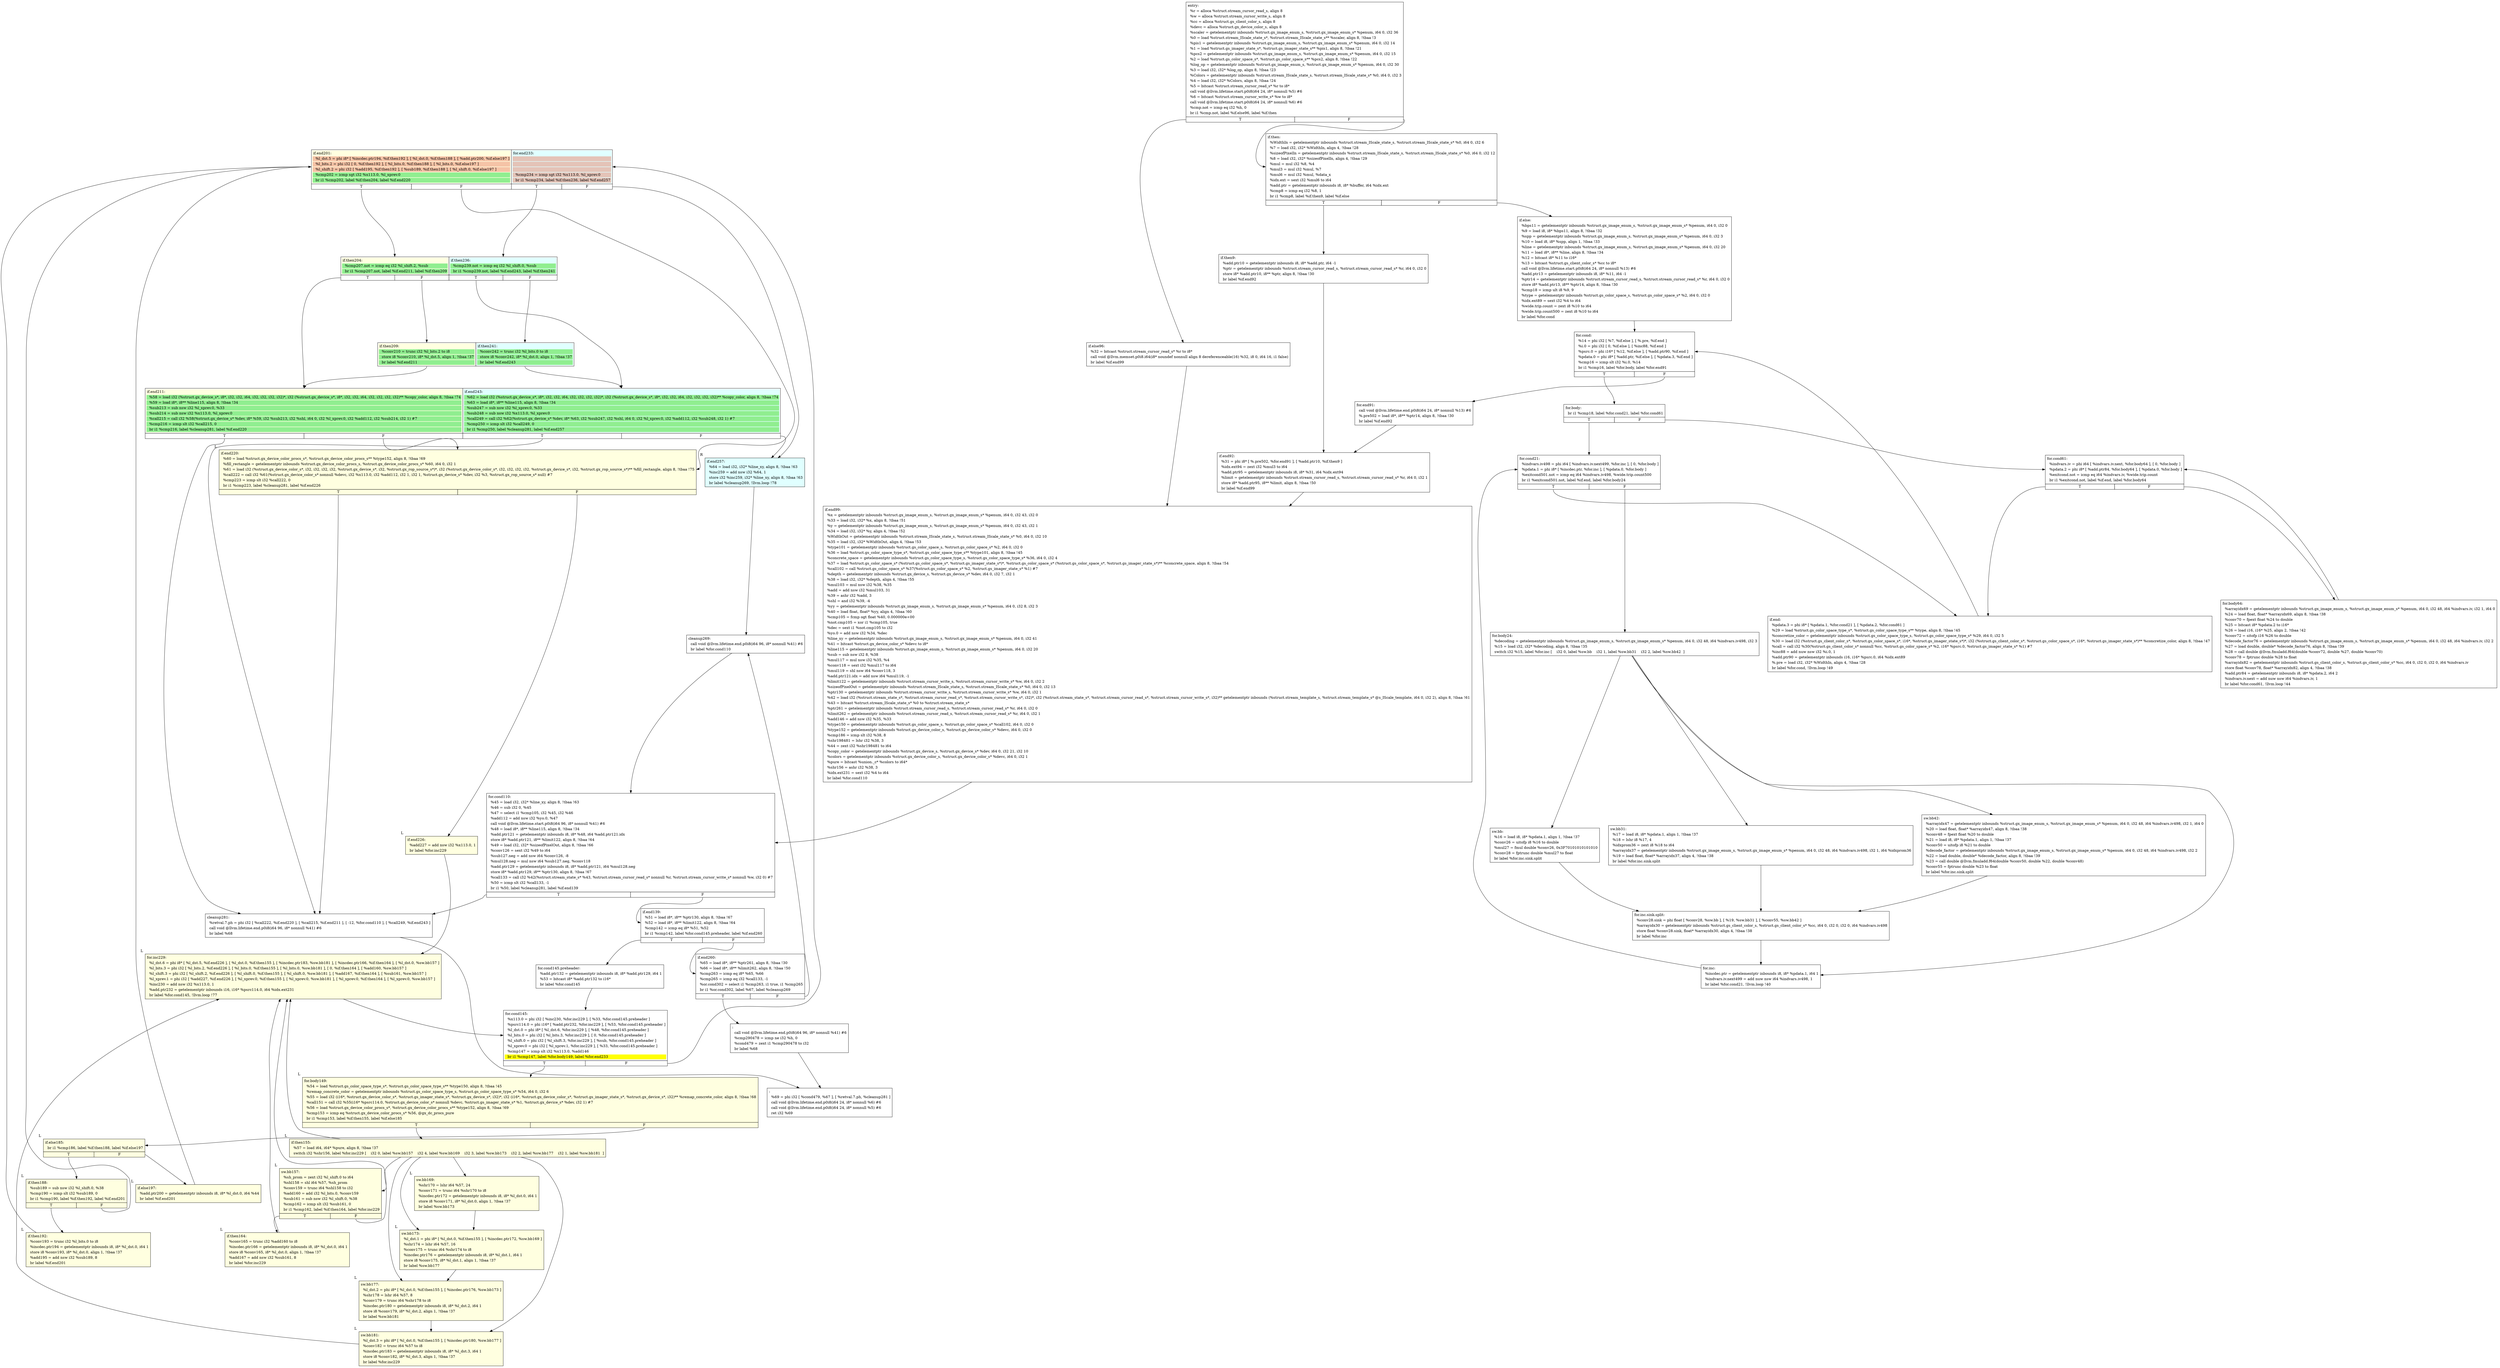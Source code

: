 digraph {
m_bb0 [shape = none, label  = <<table border="0" cellspacing="0">
<tr><td port="f1" border="1" colspan="2"><table bgcolor="LightYellow" border="0">
<tr><td align="left">if.end201:</td></tr>
<tr><td bgcolor="#e8765c70" align="left">  %l_dst.5 = phi i8* [ %incdec.ptr194, %if.then192 ], [ %l_dst.0, %if.then188 ], [ %add.ptr200, %if.else197 ]</td></tr>
<tr><td bgcolor="#e8765c70" align="left">  %l_bits.2 = phi i32 [ 0, %if.then192 ], [ %l_bits.0, %if.then188 ], [ %l_bits.0, %if.else197 ]</td></tr>
<tr><td bgcolor="#e8765c70" align="left">  %l_shift.2 = phi i32 [ %add195, %if.then192 ], [ %sub189, %if.then188 ], [ %l_shift.0, %if.else197 ]</td></tr>
<tr><td bgcolor="lightgreen" align="left">  %cmp202 = icmp sgt i32 %x113.0, %l_xprev.0</td></tr>
<tr><td bgcolor="lightgreen" align="left">  br i1 %cmp202, label %if.then204, label %if.end220</td></tr>
</table>
</td>
<td port="f2" border="1" colspan="2"><table bgcolor="LightCyan" border="0">
<tr><td align="left">for.end233:</td></tr>
<tr><td bgcolor="#e8765c70" align="left"> </td></tr>
<tr><td bgcolor="#e8765c70" align="left"> </td></tr>
<tr><td bgcolor="#e8765c70" align="left"> </td></tr>
<tr><td bgcolor="#e8765c70" align="left">  %cmp234 = icmp sgt i32 %x113.0, %l_xprev.0</td></tr>
<tr><td bgcolor="#e8765c70" align="left">  br i1 %cmp234, label %if.then236, label %if.end257</td></tr>
</table>
</td></tr>
<tr><td border="1" port="f1T">T</td><td border="1" port="f1F">F</td>
<td border="1" port="f2T">T</td><td border="1" port="f2F">F</td>
</tr>
</table>> ]
m_bb1 [shape = none, label  = <<table border="0" cellspacing="0">
<tr><td port="f1" border="1" colspan="2"><table bgcolor="LightYellow" border="0">
<tr><td align="left">if.then204:</td></tr>
<tr><td bgcolor="lightgreen" align="left">  %cmp207.not = icmp eq i32 %l_shift.2, %sub</td></tr>
<tr><td bgcolor="lightgreen" align="left">  br i1 %cmp207.not, label %if.end211, label %if.then209</td></tr>
</table>
</td>
<td port="f2" border="1" colspan="2"><table bgcolor="LightCyan" border="0">
<tr><td align="left">if.then236:</td></tr>
<tr><td bgcolor="lightgreen" align="left">  %cmp239.not = icmp eq i32 %l_shift.0, %sub</td></tr>
<tr><td bgcolor="lightgreen" align="left">  br i1 %cmp239.not, label %if.end243, label %if.then241</td></tr>
</table>
</td></tr>
<tr><td border="1" port="f1T">T</td><td border="1" port="f1F">F</td>
<td border="1" port="f2T">T</td><td border="1" port="f2F">F</td>
</tr>
</table>> ]
m_bb2 [shape = none, label  = <<table border="0" cellspacing="0">
<tr><td port="f1" border="1" colspan="2"><table bgcolor="LightYellow" border="0">
<tr><td align="left">if.end211:</td></tr>
<tr><td bgcolor="lightgreen" align="left">  %58 = load i32 (%struct.gx_device_s*, i8*, i32, i32, i64, i32, i32, i32, i32)*, i32 (%struct.gx_device_s*, i8*, i32, i32, i64, i32, i32, i32, i32)** %copy_color, align 8, !tbaa !74</td></tr>
<tr><td bgcolor="lightgreen" align="left">  %59 = load i8*, i8** %line115, align 8, !tbaa !34</td></tr>
<tr><td bgcolor="lightgreen" align="left">  %sub213 = sub nsw i32 %l_xprev.0, %33</td></tr>
<tr><td bgcolor="lightgreen" align="left">  %sub214 = sub nsw i32 %x113.0, %l_xprev.0</td></tr>
<tr><td bgcolor="lightgreen" align="left">  %call215 = call i32 %58(%struct.gx_device_s* %dev, i8* %59, i32 %sub213, i32 %shl, i64 0, i32 %l_xprev.0, i32 %add112, i32 %sub214, i32 1) #7</td></tr>
<tr><td bgcolor="lightgreen" align="left">  %cmp216 = icmp slt i32 %call215, 0</td></tr>
<tr><td bgcolor="lightgreen" align="left">  br i1 %cmp216, label %cleanup281, label %if.end220</td></tr>
</table>
</td>
<td port="f2" border="1" colspan="2"><table bgcolor="LightCyan" border="0">
<tr><td align="left">if.end243:</td></tr>
<tr><td bgcolor="lightgreen" align="left">  %62 = load i32 (%struct.gx_device_s*, i8*, i32, i32, i64, i32, i32, i32, i32)*, i32 (%struct.gx_device_s*, i8*, i32, i32, i64, i32, i32, i32, i32)** %copy_color, align 8, !tbaa !74</td></tr>
<tr><td bgcolor="lightgreen" align="left">  %63 = load i8*, i8** %line115, align 8, !tbaa !34</td></tr>
<tr><td bgcolor="lightgreen" align="left">  %sub247 = sub nsw i32 %l_xprev.0, %33</td></tr>
<tr><td bgcolor="lightgreen" align="left">  %sub248 = sub nsw i32 %x113.0, %l_xprev.0</td></tr>
<tr><td bgcolor="lightgreen" align="left">  %call249 = call i32 %62(%struct.gx_device_s* %dev, i8* %63, i32 %sub247, i32 %shl, i64 0, i32 %l_xprev.0, i32 %add112, i32 %sub248, i32 1) #7</td></tr>
<tr><td bgcolor="lightgreen" align="left">  %cmp250 = icmp slt i32 %call249, 0</td></tr>
<tr><td bgcolor="lightgreen" align="left">  br i1 %cmp250, label %cleanup281, label %if.end257</td></tr>
</table>
</td></tr>
<tr><td border="1" port="f1T">T</td><td border="1" port="f1F">F</td>
<td border="1" port="f2T">T</td><td border="1" port="f2F">F</td>
</tr>
</table>> ]
m_bb3 [shape = none, label  = <<table border="0" cellspacing="0">
<tr><td port="f1" border="1" colspan="2"><table bgcolor="LightYellow" border="0">
<tr><td align="left">if.then209:</td></tr>
<tr><td bgcolor="lightgreen" align="left">  %conv210 = trunc i32 %l_bits.2 to i8</td></tr>
<tr><td bgcolor="lightgreen" align="left">  store i8 %conv210, i8* %l_dst.5, align 1, !tbaa !37</td></tr>
<tr><td bgcolor="lightgreen" align="left">  br label %if.end211</td></tr>
</table>
</td>
<td port="f2" border="1" colspan="2"><table bgcolor="LightCyan" border="0">
<tr><td align="left">if.then241:</td></tr>
<tr><td bgcolor="lightgreen" align="left">  %conv242 = trunc i32 %l_bits.0 to i8</td></tr>
<tr><td bgcolor="lightgreen" align="left">  store i8 %conv242, i8* %l_dst.0, align 1, !tbaa !37</td></tr>
<tr><td bgcolor="lightgreen" align="left">  br label %if.end243</td></tr>
</table>
</td></tr>
</table>> ]
f_bb0 [shape = none, label  = <<table  border="0" cellspacing="0">
<tr><td port="f" border="1" colspan="2"><table border="0">
<tr><td align="left">entry:</td></tr>
<tr><td align="left">  %r = alloca %struct.stream_cursor_read_s, align 8</td></tr>
<tr><td align="left">  %w = alloca %struct.stream_cursor_write_s, align 8</td></tr>
<tr><td align="left">  %cc = alloca %struct.gs_client_color_s, align 8</td></tr>
<tr><td align="left">  %devc = alloca %struct.gx_device_color_s, align 8</td></tr>
<tr><td align="left">  %scaler = getelementptr inbounds %struct.gx_image_enum_s, %struct.gx_image_enum_s* %penum, i64 0, i32 36</td></tr>
<tr><td align="left">  %0 = load %struct.stream_IScale_state_s*, %struct.stream_IScale_state_s** %scaler, align 8, !tbaa !3</td></tr>
<tr><td align="left">  %pis1 = getelementptr inbounds %struct.gx_image_enum_s, %struct.gx_image_enum_s* %penum, i64 0, i32 14</td></tr>
<tr><td align="left">  %1 = load %struct.gs_imager_state_s*, %struct.gs_imager_state_s** %pis1, align 8, !tbaa !21</td></tr>
<tr><td align="left">  %pcs2 = getelementptr inbounds %struct.gx_image_enum_s, %struct.gx_image_enum_s* %penum, i64 0, i32 15</td></tr>
<tr><td align="left">  %2 = load %struct.gs_color_space_s*, %struct.gs_color_space_s** %pcs2, align 8, !tbaa !22</td></tr>
<tr><td align="left">  %log_op = getelementptr inbounds %struct.gx_image_enum_s, %struct.gx_image_enum_s* %penum, i64 0, i32 30</td></tr>
<tr><td align="left">  %3 = load i32, i32* %log_op, align 8, !tbaa !23</td></tr>
<tr><td align="left">  %Colors = getelementptr inbounds %struct.stream_IScale_state_s, %struct.stream_IScale_state_s* %0, i64 0, i32 3</td></tr>
<tr><td align="left">  %4 = load i32, i32* %Colors, align 8, !tbaa !24</td></tr>
<tr><td align="left">  %5 = bitcast %struct.stream_cursor_read_s* %r to i8*</td></tr>
<tr><td align="left">  call void @llvm.lifetime.start.p0i8(i64 24, i8* nonnull %5) #6</td></tr>
<tr><td align="left">  %6 = bitcast %struct.stream_cursor_write_s* %w to i8*</td></tr>
<tr><td align="left">  call void @llvm.lifetime.start.p0i8(i64 24, i8* nonnull %6) #6</td></tr>
<tr><td align="left">  %cmp.not = icmp eq i32 %h, 0</td></tr>
<tr><td align="left">  br i1 %cmp.not, label %if.else96, label %if.then</td></tr>
</table>
</td></tr>
<tr><td border="1" port="fT">T</td><td border="1" port="fF">F</td></tr>
</table>> ]
f_bb1 [shape = none, label  = <<table  border="0" cellspacing="0">
<tr><td port="f" border="1" colspan="2"><table border="0">
<tr><td align="left">if.then:</td></tr>
<tr><td align="left">  %WidthIn = getelementptr inbounds %struct.stream_IScale_state_s, %struct.stream_IScale_state_s* %0, i64 0, i32 6</td></tr>
<tr><td align="left">  %7 = load i32, i32* %WidthIn, align 4, !tbaa !28</td></tr>
<tr><td align="left">  %sizeofPixelIn = getelementptr inbounds %struct.stream_IScale_state_s, %struct.stream_IScale_state_s* %0, i64 0, i32 12</td></tr>
<tr><td align="left">  %8 = load i32, i32* %sizeofPixelIn, align 4, !tbaa !29</td></tr>
<tr><td align="left">  %mul = mul i32 %8, %4</td></tr>
<tr><td align="left">  %mul3 = mul i32 %mul, %7</td></tr>
<tr><td align="left">  %mul6 = mul i32 %mul, %data_x</td></tr>
<tr><td align="left">  %idx.ext = sext i32 %mul6 to i64</td></tr>
<tr><td align="left">  %add.ptr = getelementptr inbounds i8, i8* %buffer, i64 %idx.ext</td></tr>
<tr><td align="left">  %cmp8 = icmp eq i32 %8, 1</td></tr>
<tr><td align="left">  br i1 %cmp8, label %if.then9, label %if.else</td></tr>
</table>
</td></tr>
<tr><td border="1" port="fT">T</td><td border="1" port="fF">F</td></tr>
</table>> ]
f_bb2 [shape = none, label  = <<table  border="0" cellspacing="0">
<tr><td port="f" border="1"><table border="0">
<tr><td align="left">if.then9:</td></tr>
<tr><td align="left">  %add.ptr10 = getelementptr inbounds i8, i8* %add.ptr, i64 -1</td></tr>
<tr><td align="left">  %ptr = getelementptr inbounds %struct.stream_cursor_read_s, %struct.stream_cursor_read_s* %r, i64 0, i32 0</td></tr>
<tr><td align="left">  store i8* %add.ptr10, i8** %ptr, align 8, !tbaa !30</td></tr>
<tr><td align="left">  br label %if.end92</td></tr>
</table>
</td></tr>
</table>> ]
f_bb3 [shape = none, label  = <<table  border="0" cellspacing="0">
<tr><td port="f" border="1"><table border="0">
<tr><td align="left">if.else:</td></tr>
<tr><td align="left">  %bps11 = getelementptr inbounds %struct.gx_image_enum_s, %struct.gx_image_enum_s* %penum, i64 0, i32 0</td></tr>
<tr><td align="left">  %9 = load i8, i8* %bps11, align 8, !tbaa !32</td></tr>
<tr><td align="left">  %spp = getelementptr inbounds %struct.gx_image_enum_s, %struct.gx_image_enum_s* %penum, i64 0, i32 3</td></tr>
<tr><td align="left">  %10 = load i8, i8* %spp, align 1, !tbaa !33</td></tr>
<tr><td align="left">  %line = getelementptr inbounds %struct.gx_image_enum_s, %struct.gx_image_enum_s* %penum, i64 0, i32 20</td></tr>
<tr><td align="left">  %11 = load i8*, i8** %line, align 8, !tbaa !34</td></tr>
<tr><td align="left">  %12 = bitcast i8* %11 to i16*</td></tr>
<tr><td align="left">  %13 = bitcast %struct.gs_client_color_s* %cc to i8*</td></tr>
<tr><td align="left">  call void @llvm.lifetime.start.p0i8(i64 24, i8* nonnull %13) #6</td></tr>
<tr><td align="left">  %add.ptr13 = getelementptr inbounds i8, i8* %11, i64 -1</td></tr>
<tr><td align="left">  %ptr14 = getelementptr inbounds %struct.stream_cursor_read_s, %struct.stream_cursor_read_s* %r, i64 0, i32 0</td></tr>
<tr><td align="left">  store i8* %add.ptr13, i8** %ptr14, align 8, !tbaa !30</td></tr>
<tr><td align="left">  %cmp18 = icmp ult i8 %9, 9</td></tr>
<tr><td align="left">  %type = getelementptr inbounds %struct.gs_color_space_s, %struct.gs_color_space_s* %2, i64 0, i32 0</td></tr>
<tr><td align="left">  %idx.ext89 = sext i32 %4 to i64</td></tr>
<tr><td align="left">  %wide.trip.count = zext i8 %10 to i64</td></tr>
<tr><td align="left">  %wide.trip.count500 = zext i8 %10 to i64</td></tr>
<tr><td align="left">  br label %for.cond</td></tr>
</table>
</td></tr>
</table>> ]
f_bb4 [shape = none, label  = <<table  border="0" cellspacing="0">
<tr><td port="f" border="1" colspan="2"><table border="0">
<tr><td align="left">for.cond:</td></tr>
<tr><td align="left">  %14 = phi i32 [ %7, %if.else ], [ %.pre, %if.end ]</td></tr>
<tr><td align="left">  %i.0 = phi i32 [ 0, %if.else ], [ %inc88, %if.end ]</td></tr>
<tr><td align="left">  %psrc.0 = phi i16* [ %12, %if.else ], [ %add.ptr90, %if.end ]</td></tr>
<tr><td align="left">  %pdata.0 = phi i8* [ %add.ptr, %if.else ], [ %pdata.3, %if.end ]</td></tr>
<tr><td align="left">  %cmp16 = icmp slt i32 %i.0, %14</td></tr>
<tr><td align="left">  br i1 %cmp16, label %for.body, label %for.end91</td></tr>
</table>
</td></tr>
<tr><td border="1" port="fT">T</td><td border="1" port="fF">F</td></tr>
</table>> ]
f_bb5 [shape = none, label  = <<table  border="0" cellspacing="0">
<tr><td port="f" border="1" colspan="2"><table border="0">
<tr><td align="left">for.body:</td></tr>
<tr><td align="left">  br i1 %cmp18, label %for.cond21, label %for.cond61</td></tr>
</table>
</td></tr>
<tr><td border="1" port="fT">T</td><td border="1" port="fF">F</td></tr>
</table>> ]
f_bb6 [shape = none, label  = <<table  border="0" cellspacing="0">
<tr><td port="f" border="1" colspan="2"><table border="0">
<tr><td align="left">for.cond21:</td></tr>
<tr><td align="left">  %indvars.iv498 = phi i64 [ %indvars.iv.next499, %for.inc ], [ 0, %for.body ]</td></tr>
<tr><td align="left">  %pdata.1 = phi i8* [ %incdec.ptr, %for.inc ], [ %pdata.0, %for.body ]</td></tr>
<tr><td align="left">  %exitcond501.not = icmp eq i64 %indvars.iv498, %wide.trip.count500</td></tr>
<tr><td align="left">  br i1 %exitcond501.not, label %if.end, label %for.body24</td></tr>
</table>
</td></tr>
<tr><td border="1" port="fT">T</td><td border="1" port="fF">F</td></tr>
</table>> ]
f_bb7 [shape = none, label  = <<table  border="0" cellspacing="0">
<tr><td port="f" border="1"><table border="0">
<tr><td align="left">for.body24:</td></tr>
<tr><td align="left">  %decoding = getelementptr inbounds %struct.gx_image_enum_s, %struct.gx_image_enum_s* %penum, i64 0, i32 48, i64 %indvars.iv498, i32 3</td></tr>
<tr><td align="left">  %15 = load i32, i32* %decoding, align 8, !tbaa !35</td></tr>
<tr><td align="left">  switch i32 %15, label %for.inc [
    i32 0, label %sw.bb
    i32 1, label %sw.bb31
    i32 2, label %sw.bb42
  ]</td></tr>
</table>
</td></tr>
</table>> ]
f_bb8 [shape = none, label  = <<table  border="0" cellspacing="0">
<tr><td port="f" border="1"><table border="0">
<tr><td align="left">sw.bb:</td></tr>
<tr><td align="left">  %16 = load i8, i8* %pdata.1, align 1, !tbaa !37</td></tr>
<tr><td align="left">  %conv26 = uitofp i8 %16 to double</td></tr>
<tr><td align="left">  %mul27 = fmul double %conv26, 0x3F70101010101010</td></tr>
<tr><td align="left">  %conv28 = fptrunc double %mul27 to float</td></tr>
<tr><td align="left">  br label %for.inc.sink.split</td></tr>
</table>
</td></tr>
</table>> ]
f_bb9 [shape = none, label  = <<table  border="0" cellspacing="0">
<tr><td port="f" border="1"><table border="0">
<tr><td align="left">sw.bb31:</td></tr>
<tr><td align="left">  %17 = load i8, i8* %pdata.1, align 1, !tbaa !37</td></tr>
<tr><td align="left">  %18 = lshr i8 %17, 4</td></tr>
<tr><td align="left">  %idxprom36 = zext i8 %18 to i64</td></tr>
<tr><td align="left">  %arrayidx37 = getelementptr inbounds %struct.gx_image_enum_s, %struct.gx_image_enum_s* %penum, i64 0, i32 48, i64 %indvars.iv498, i32 1, i64 %idxprom36</td></tr>
<tr><td align="left">  %19 = load float, float* %arrayidx37, align 4, !tbaa !38</td></tr>
<tr><td align="left">  br label %for.inc.sink.split</td></tr>
</table>
</td></tr>
</table>> ]
f_bb10 [shape = none, label  = <<table  border="0" cellspacing="0">
<tr><td port="f" border="1"><table border="0">
<tr><td align="left">sw.bb42:</td></tr>
<tr><td align="left">  %arrayidx47 = getelementptr inbounds %struct.gx_image_enum_s, %struct.gx_image_enum_s* %penum, i64 0, i32 48, i64 %indvars.iv498, i32 1, i64 0</td></tr>
<tr><td align="left">  %20 = load float, float* %arrayidx47, align 8, !tbaa !38</td></tr>
<tr><td align="left">  %conv48 = fpext float %20 to double</td></tr>
<tr><td align="left">  %21 = load i8, i8* %pdata.1, align 1, !tbaa !37</td></tr>
<tr><td align="left">  %conv50 = uitofp i8 %21 to double</td></tr>
<tr><td align="left">  %decode_factor = getelementptr inbounds %struct.gx_image_enum_s, %struct.gx_image_enum_s* %penum, i64 0, i32 48, i64 %indvars.iv498, i32 2</td></tr>
<tr><td align="left">  %22 = load double, double* %decode_factor, align 8, !tbaa !39</td></tr>
<tr><td align="left">  %23 = call double @llvm.fmuladd.f64(double %conv50, double %22, double %conv48)</td></tr>
<tr><td align="left">  %conv55 = fptrunc double %23 to float</td></tr>
<tr><td align="left">  br label %for.inc.sink.split</td></tr>
</table>
</td></tr>
</table>> ]
f_bb11 [shape = none, label  = <<table  border="0" cellspacing="0">
<tr><td port="f" border="1"><table border="0">
<tr><td align="left">for.inc.sink.split:</td></tr>
<tr><td align="left">  %conv28.sink = phi float [ %conv28, %sw.bb ], [ %19, %sw.bb31 ], [ %conv55, %sw.bb42 ]</td></tr>
<tr><td align="left">  %arrayidx30 = getelementptr inbounds %struct.gs_client_color_s, %struct.gs_client_color_s* %cc, i64 0, i32 0, i32 0, i64 %indvars.iv498</td></tr>
<tr><td align="left">  store float %conv28.sink, float* %arrayidx30, align 4, !tbaa !38</td></tr>
<tr><td align="left">  br label %for.inc</td></tr>
</table>
</td></tr>
</table>> ]
f_bb12 [shape = none, label  = <<table  border="0" cellspacing="0">
<tr><td port="f" border="1"><table border="0">
<tr><td align="left">for.inc:</td></tr>
<tr><td align="left">  %incdec.ptr = getelementptr inbounds i8, i8* %pdata.1, i64 1</td></tr>
<tr><td align="left">  %indvars.iv.next499 = add nuw nsw i64 %indvars.iv498, 1</td></tr>
<tr><td align="left">  br label %for.cond21, !llvm.loop !40</td></tr>
</table>
</td></tr>
</table>> ]
f_bb13 [shape = none, label  = <<table  border="0" cellspacing="0">
<tr><td port="f" border="1" colspan="2"><table border="0">
<tr><td align="left">for.cond61:</td></tr>
<tr><td align="left">  %indvars.iv = phi i64 [ %indvars.iv.next, %for.body64 ], [ 0, %for.body ]</td></tr>
<tr><td align="left">  %pdata.2 = phi i8* [ %add.ptr84, %for.body64 ], [ %pdata.0, %for.body ]</td></tr>
<tr><td align="left">  %exitcond.not = icmp eq i64 %indvars.iv, %wide.trip.count</td></tr>
<tr><td align="left">  br i1 %exitcond.not, label %if.end, label %for.body64</td></tr>
</table>
</td></tr>
<tr><td border="1" port="fT">T</td><td border="1" port="fF">F</td></tr>
</table>> ]
f_bb14 [shape = none, label  = <<table  border="0" cellspacing="0">
<tr><td port="f" border="1"><table border="0">
<tr><td align="left">for.body64:</td></tr>
<tr><td align="left">  %arrayidx69 = getelementptr inbounds %struct.gx_image_enum_s, %struct.gx_image_enum_s* %penum, i64 0, i32 48, i64 %indvars.iv, i32 1, i64 0</td></tr>
<tr><td align="left">  %24 = load float, float* %arrayidx69, align 8, !tbaa !38</td></tr>
<tr><td align="left">  %conv70 = fpext float %24 to double</td></tr>
<tr><td align="left">  %25 = bitcast i8* %pdata.2 to i16*</td></tr>
<tr><td align="left">  %26 = load i16, i16* %25, align 2, !tbaa !42</td></tr>
<tr><td align="left">  %conv72 = sitofp i16 %26 to double</td></tr>
<tr><td align="left">  %decode_factor76 = getelementptr inbounds %struct.gx_image_enum_s, %struct.gx_image_enum_s* %penum, i64 0, i32 48, i64 %indvars.iv, i32 2</td></tr>
<tr><td align="left">  %27 = load double, double* %decode_factor76, align 8, !tbaa !39</td></tr>
<tr><td align="left">  %28 = call double @llvm.fmuladd.f64(double %conv72, double %27, double %conv70)</td></tr>
<tr><td align="left">  %conv78 = fptrunc double %28 to float</td></tr>
<tr><td align="left">  %arrayidx82 = getelementptr inbounds %struct.gs_client_color_s, %struct.gs_client_color_s* %cc, i64 0, i32 0, i32 0, i64 %indvars.iv</td></tr>
<tr><td align="left">  store float %conv78, float* %arrayidx82, align 4, !tbaa !38</td></tr>
<tr><td align="left">  %add.ptr84 = getelementptr inbounds i8, i8* %pdata.2, i64 2</td></tr>
<tr><td align="left">  %indvars.iv.next = add nuw nsw i64 %indvars.iv, 1</td></tr>
<tr><td align="left">  br label %for.cond61, !llvm.loop !44</td></tr>
</table>
</td></tr>
</table>> ]
f_bb15 [shape = none, label  = <<table  border="0" cellspacing="0">
<tr><td port="f" border="1"><table border="0">
<tr><td align="left">if.end:</td></tr>
<tr><td align="left">  %pdata.3 = phi i8* [ %pdata.1, %for.cond21 ], [ %pdata.2, %for.cond61 ]</td></tr>
<tr><td align="left">  %29 = load %struct.gs_color_space_type_s*, %struct.gs_color_space_type_s** %type, align 8, !tbaa !45</td></tr>
<tr><td align="left">  %concretize_color = getelementptr inbounds %struct.gs_color_space_type_s, %struct.gs_color_space_type_s* %29, i64 0, i32 5</td></tr>
<tr><td align="left">  %30 = load i32 (%struct.gs_client_color_s*, %struct.gs_color_space_s*, i16*, %struct.gs_imager_state_s*)*, i32 (%struct.gs_client_color_s*, %struct.gs_color_space_s*, i16*, %struct.gs_imager_state_s*)** %concretize_color, align 8, !tbaa !47</td></tr>
<tr><td align="left">  %call = call i32 %30(%struct.gs_client_color_s* nonnull %cc, %struct.gs_color_space_s* %2, i16* %psrc.0, %struct.gs_imager_state_s* %1) #7</td></tr>
<tr><td align="left">  %inc88 = add nuw nsw i32 %i.0, 1</td></tr>
<tr><td align="left">  %add.ptr90 = getelementptr inbounds i16, i16* %psrc.0, i64 %idx.ext89</td></tr>
<tr><td align="left">  %.pre = load i32, i32* %WidthIn, align 4, !tbaa !28</td></tr>
<tr><td align="left">  br label %for.cond, !llvm.loop !49</td></tr>
</table>
</td></tr>
</table>> ]
f_bb16 [shape = none, label  = <<table  border="0" cellspacing="0">
<tr><td port="f" border="1"><table border="0">
<tr><td align="left">for.end91:</td></tr>
<tr><td align="left">  call void @llvm.lifetime.end.p0i8(i64 24, i8* nonnull %13) #6</td></tr>
<tr><td align="left">  %.pre502 = load i8*, i8** %ptr14, align 8, !tbaa !30</td></tr>
<tr><td align="left">  br label %if.end92</td></tr>
</table>
</td></tr>
</table>> ]
f_bb17 [shape = none, label  = <<table  border="0" cellspacing="0">
<tr><td port="f" border="1"><table border="0">
<tr><td align="left">if.end92:</td></tr>
<tr><td align="left">  %31 = phi i8* [ %.pre502, %for.end91 ], [ %add.ptr10, %if.then9 ]</td></tr>
<tr><td align="left">  %idx.ext94 = zext i32 %mul3 to i64</td></tr>
<tr><td align="left">  %add.ptr95 = getelementptr inbounds i8, i8* %31, i64 %idx.ext94</td></tr>
<tr><td align="left">  %limit = getelementptr inbounds %struct.stream_cursor_read_s, %struct.stream_cursor_read_s* %r, i64 0, i32 1</td></tr>
<tr><td align="left">  store i8* %add.ptr95, i8** %limit, align 8, !tbaa !50</td></tr>
<tr><td align="left">  br label %if.end99</td></tr>
</table>
</td></tr>
</table>> ]
f_bb18 [shape = none, label  = <<table  border="0" cellspacing="0">
<tr><td port="f" border="1"><table border="0">
<tr><td align="left">if.else96:</td></tr>
<tr><td align="left">  %32 = bitcast %struct.stream_cursor_read_s* %r to i8*</td></tr>
<tr><td align="left">  call void @llvm.memset.p0i8.i64(i8* noundef nonnull align 8 dereferenceable(16) %32, i8 0, i64 16, i1 false)</td></tr>
<tr><td align="left">  br label %if.end99</td></tr>
</table>
</td></tr>
</table>> ]
f_bb19 [shape = none, label  = <<table  border="0" cellspacing="0">
<tr><td port="f" border="1"><table border="0">
<tr><td align="left">if.end99:</td></tr>
<tr><td align="left">  %x = getelementptr inbounds %struct.gx_image_enum_s, %struct.gx_image_enum_s* %penum, i64 0, i32 43, i32 0</td></tr>
<tr><td align="left">  %33 = load i32, i32* %x, align 8, !tbaa !51</td></tr>
<tr><td align="left">  %y = getelementptr inbounds %struct.gx_image_enum_s, %struct.gx_image_enum_s* %penum, i64 0, i32 43, i32 1</td></tr>
<tr><td align="left">  %34 = load i32, i32* %y, align 4, !tbaa !52</td></tr>
<tr><td align="left">  %WidthOut = getelementptr inbounds %struct.stream_IScale_state_s, %struct.stream_IScale_state_s* %0, i64 0, i32 10</td></tr>
<tr><td align="left">  %35 = load i32, i32* %WidthOut, align 4, !tbaa !53</td></tr>
<tr><td align="left">  %type101 = getelementptr inbounds %struct.gs_color_space_s, %struct.gs_color_space_s* %2, i64 0, i32 0</td></tr>
<tr><td align="left">  %36 = load %struct.gs_color_space_type_s*, %struct.gs_color_space_type_s** %type101, align 8, !tbaa !45</td></tr>
<tr><td align="left">  %concrete_space = getelementptr inbounds %struct.gs_color_space_type_s, %struct.gs_color_space_type_s* %36, i64 0, i32 4</td></tr>
<tr><td align="left">  %37 = load %struct.gs_color_space_s* (%struct.gs_color_space_s*, %struct.gs_imager_state_s*)*, %struct.gs_color_space_s* (%struct.gs_color_space_s*, %struct.gs_imager_state_s*)** %concrete_space, align 8, !tbaa !54</td></tr>
<tr><td align="left">  %call102 = call %struct.gs_color_space_s* %37(%struct.gs_color_space_s* %2, %struct.gs_imager_state_s* %1) #7</td></tr>
<tr><td align="left">  %depth = getelementptr inbounds %struct.gx_device_s, %struct.gx_device_s* %dev, i64 0, i32 7, i32 1</td></tr>
<tr><td align="left">  %38 = load i32, i32* %depth, align 4, !tbaa !55</td></tr>
<tr><td align="left">  %mul103 = mul nsw i32 %38, %35</td></tr>
<tr><td align="left">  %add = add nsw i32 %mul103, 31</td></tr>
<tr><td align="left">  %39 = ashr i32 %add, 3</td></tr>
<tr><td align="left">  %shl = and i32 %39, -4</td></tr>
<tr><td align="left">  %yy = getelementptr inbounds %struct.gx_image_enum_s, %struct.gx_image_enum_s* %penum, i64 0, i32 8, i32 3</td></tr>
<tr><td align="left">  %40 = load float, float* %yy, align 4, !tbaa !60</td></tr>
<tr><td align="left">  %cmp105 = fcmp ogt float %40, 0.000000e+00</td></tr>
<tr><td align="left">  %not.cmp105 = xor i1 %cmp105, true</td></tr>
<tr><td align="left">  %dec = sext i1 %not.cmp105 to i32</td></tr>
<tr><td align="left">  %yo.0 = add nsw i32 %34, %dec</td></tr>
<tr><td align="left">  %line_xy = getelementptr inbounds %struct.gx_image_enum_s, %struct.gx_image_enum_s* %penum, i64 0, i32 41</td></tr>
<tr><td align="left">  %41 = bitcast %struct.gx_device_color_s* %devc to i8*</td></tr>
<tr><td align="left">  %line115 = getelementptr inbounds %struct.gx_image_enum_s, %struct.gx_image_enum_s* %penum, i64 0, i32 20</td></tr>
<tr><td align="left">  %sub = sub nsw i32 8, %38</td></tr>
<tr><td align="left">  %mul117 = mul nsw i32 %35, %4</td></tr>
<tr><td align="left">  %conv118 = sext i32 %mul117 to i64</td></tr>
<tr><td align="left">  %mul119 = shl nsw i64 %conv118, 3</td></tr>
<tr><td align="left">  %add.ptr121.idx = add nsw i64 %mul119, -1</td></tr>
<tr><td align="left">  %limit122 = getelementptr inbounds %struct.stream_cursor_write_s, %struct.stream_cursor_write_s* %w, i64 0, i32 2</td></tr>
<tr><td align="left">  %sizeofPixelOut = getelementptr inbounds %struct.stream_IScale_state_s, %struct.stream_IScale_state_s* %0, i64 0, i32 13</td></tr>
<tr><td align="left">  %ptr130 = getelementptr inbounds %struct.stream_cursor_write_s, %struct.stream_cursor_write_s* %w, i64 0, i32 1</td></tr>
<tr><td align="left">  %42 = load i32 (%struct.stream_state_s*, %struct.stream_cursor_read_s*, %struct.stream_cursor_write_s*, i32)*, i32 (%struct.stream_state_s*, %struct.stream_cursor_read_s*, %struct.stream_cursor_write_s*, i32)** getelementptr inbounds (%struct.stream_template_s, %struct.stream_template_s* @s_IScale_template, i64 0, i32 2), align 8, !tbaa !61</td></tr>
<tr><td align="left">  %43 = bitcast %struct.stream_IScale_state_s* %0 to %struct.stream_state_s*</td></tr>
<tr><td align="left">  %ptr261 = getelementptr inbounds %struct.stream_cursor_read_s, %struct.stream_cursor_read_s* %r, i64 0, i32 0</td></tr>
<tr><td align="left">  %limit262 = getelementptr inbounds %struct.stream_cursor_read_s, %struct.stream_cursor_read_s* %r, i64 0, i32 1</td></tr>
<tr><td align="left">  %add146 = add nsw i32 %35, %33</td></tr>
<tr><td align="left">  %type150 = getelementptr inbounds %struct.gs_color_space_s, %struct.gs_color_space_s* %call102, i64 0, i32 0</td></tr>
<tr><td align="left">  %type152 = getelementptr inbounds %struct.gx_device_color_s, %struct.gx_device_color_s* %devc, i64 0, i32 0</td></tr>
<tr><td align="left">  %cmp186 = icmp slt i32 %38, 8</td></tr>
<tr><td align="left">  %shr198481 = lshr i32 %38, 3</td></tr>
<tr><td align="left">  %44 = zext i32 %shr198481 to i64</td></tr>
<tr><td align="left">  %copy_color = getelementptr inbounds %struct.gx_device_s, %struct.gx_device_s* %dev, i64 0, i32 21, i32 10</td></tr>
<tr><td align="left">  %colors = getelementptr inbounds %struct.gx_device_color_s, %struct.gx_device_color_s* %devc, i64 0, i32 1</td></tr>
<tr><td align="left">  %pure = bitcast %union._c* %colors to i64*</td></tr>
<tr><td align="left">  %shr156 = ashr i32 %38, 3</td></tr>
<tr><td align="left">  %idx.ext231 = sext i32 %4 to i64</td></tr>
<tr><td align="left">  br label %for.cond110</td></tr>
</table>
</td></tr>
</table>> ]
f_bb20 [shape = none, label  = <<table  border="0" cellspacing="0">
<tr><td port="f" border="1" colspan="2"><table border="0">
<tr><td align="left">for.cond110:</td></tr>
<tr><td align="left">  %45 = load i32, i32* %line_xy, align 8, !tbaa !63</td></tr>
<tr><td align="left">  %46 = sub i32 0, %45</td></tr>
<tr><td align="left">  %47 = select i1 %cmp105, i32 %45, i32 %46</td></tr>
<tr><td align="left">  %add112 = add nsw i32 %yo.0, %47</td></tr>
<tr><td align="left">  call void @llvm.lifetime.start.p0i8(i64 96, i8* nonnull %41) #6</td></tr>
<tr><td align="left">  %48 = load i8*, i8** %line115, align 8, !tbaa !34</td></tr>
<tr><td align="left">  %add.ptr121 = getelementptr inbounds i8, i8* %48, i64 %add.ptr121.idx</td></tr>
<tr><td align="left">  store i8* %add.ptr121, i8** %limit122, align 8, !tbaa !64</td></tr>
<tr><td align="left">  %49 = load i32, i32* %sizeofPixelOut, align 8, !tbaa !66</td></tr>
<tr><td align="left">  %conv126 = sext i32 %49 to i64</td></tr>
<tr><td align="left">  %sub127.neg = add nsw i64 %conv126, -8</td></tr>
<tr><td align="left">  %mul128.neg = mul nsw i64 %sub127.neg, %conv118</td></tr>
<tr><td align="left">  %add.ptr129 = getelementptr inbounds i8, i8* %add.ptr121, i64 %mul128.neg</td></tr>
<tr><td align="left">  store i8* %add.ptr129, i8** %ptr130, align 8, !tbaa !67</td></tr>
<tr><td align="left">  %call133 = call i32 %42(%struct.stream_state_s* %43, %struct.stream_cursor_read_s* nonnull %r, %struct.stream_cursor_write_s* nonnull %w, i32 0) #7</td></tr>
<tr><td align="left">  %50 = icmp slt i32 %call133, -1</td></tr>
<tr><td align="left">  br i1 %50, label %cleanup281, label %if.end139</td></tr>
</table>
</td></tr>
<tr><td border="1" port="fT">T</td><td border="1" port="fF">F</td></tr>
</table>> ]
f_bb21 [shape = none, label  = <<table  border="0" cellspacing="0">
<tr><td port="f" border="1" colspan="2"><table border="0">
<tr><td align="left">if.end139:</td></tr>
<tr><td align="left">  %51 = load i8*, i8** %ptr130, align 8, !tbaa !67</td></tr>
<tr><td align="left">  %52 = load i8*, i8** %limit122, align 8, !tbaa !64</td></tr>
<tr><td align="left">  %cmp142 = icmp eq i8* %51, %52</td></tr>
<tr><td align="left">  br i1 %cmp142, label %for.cond145.preheader, label %if.end260</td></tr>
</table>
</td></tr>
<tr><td border="1" port="fT">T</td><td border="1" port="fF">F</td></tr>
</table>> ]
f_bb22 [shape = none, label  = <<table  border="0" cellspacing="0">
<tr><td port="f" border="1"><table border="0">
<tr><td align="left">for.cond145.preheader:</td></tr>
<tr><td align="left">  %add.ptr132 = getelementptr inbounds i8, i8* %add.ptr129, i64 1</td></tr>
<tr><td align="left">  %53 = bitcast i8* %add.ptr132 to i16*</td></tr>
<tr><td align="left">  br label %for.cond145</td></tr>
</table>
</td></tr>
</table>> ]
f_bb23 [shape = none, label  = <<table  border="0" cellspacing="0">
<tr><td port="f" border="1" colspan="2"><table border="0">
<tr><td align="left">for.cond145:</td></tr>
<tr><td align="left">  %x113.0 = phi i32 [ %inc230, %for.inc229 ], [ %33, %for.cond145.preheader ]</td></tr>
<tr><td align="left">  %psrc114.0 = phi i16* [ %add.ptr232, %for.inc229 ], [ %53, %for.cond145.preheader ]</td></tr>
<tr><td align="left">  %l_dst.0 = phi i8* [ %l_dst.6, %for.inc229 ], [ %48, %for.cond145.preheader ]</td></tr>
<tr><td align="left">  %l_bits.0 = phi i32 [ %l_bits.3, %for.inc229 ], [ 0, %for.cond145.preheader ]</td></tr>
<tr><td align="left">  %l_shift.0 = phi i32 [ %l_shift.3, %for.inc229 ], [ %sub, %for.cond145.preheader ]</td></tr>
<tr><td align="left">  %l_xprev.0 = phi i32 [ %l_xprev.1, %for.inc229 ], [ %33, %for.cond145.preheader ]</td></tr>
<tr><td align="left">  %cmp147 = icmp slt i32 %x113.0, %add146</td></tr>
<tr><td bgcolor="yellow" align="left">  br i1 %cmp147, label %for.body149, label %for.end233</td></tr>
</table>
</td></tr>
<tr><td border="1" port="fT">T</td><td border="1" port="fF">F</td></tr>
</table>> ]
f_bb24 [shape = none,  xlabel="L", label  = <<table  bgcolor="LightYellow"  border="0" cellspacing="0">
<tr><td port="f" border="1" colspan="2"><table border="0">
<tr><td align="left">for.body149:</td></tr>
<tr><td align="left">  %54 = load %struct.gs_color_space_type_s*, %struct.gs_color_space_type_s** %type150, align 8, !tbaa !45</td></tr>
<tr><td align="left">  %remap_concrete_color = getelementptr inbounds %struct.gs_color_space_type_s, %struct.gs_color_space_type_s* %54, i64 0, i32 6</td></tr>
<tr><td align="left">  %55 = load i32 (i16*, %struct.gx_device_color_s*, %struct.gs_imager_state_s*, %struct.gx_device_s*, i32)*, i32 (i16*, %struct.gx_device_color_s*, %struct.gs_imager_state_s*, %struct.gx_device_s*, i32)** %remap_concrete_color, align 8, !tbaa !68</td></tr>
<tr><td align="left">  %call151 = call i32 %55(i16* %psrc114.0, %struct.gx_device_color_s* nonnull %devc, %struct.gs_imager_state_s* %1, %struct.gx_device_s* %dev, i32 1) #7</td></tr>
<tr><td align="left">  %56 = load %struct.gx_device_color_procs_s*, %struct.gx_device_color_procs_s** %type152, align 8, !tbaa !69</td></tr>
<tr><td align="left">  %cmp153 = icmp eq %struct.gx_device_color_procs_s* %56, @gx_dc_procs_pure</td></tr>
<tr><td align="left">  br i1 %cmp153, label %if.then155, label %if.else185</td></tr>
</table>
</td></tr>
<tr><td border="1" port="fT">T</td><td border="1" port="fF">F</td></tr>
</table>> ]
f_bb25 [shape = none,  xlabel="L", label  = <<table  bgcolor="LightYellow"  border="0" cellspacing="0">
<tr><td port="f" border="1"><table border="0">
<tr><td align="left">if.then155:</td></tr>
<tr><td align="left">  %57 = load i64, i64* %pure, align 8, !tbaa !37</td></tr>
<tr><td align="left">  switch i32 %shr156, label %for.inc229 [
    i32 0, label %sw.bb157
    i32 4, label %sw.bb169
    i32 3, label %sw.bb173
    i32 2, label %sw.bb177
    i32 1, label %sw.bb181
  ]</td></tr>
</table>
</td></tr>
</table>> ]
f_bb26 [shape = none,  xlabel="L", label  = <<table  bgcolor="LightYellow"  border="0" cellspacing="0">
<tr><td port="f" border="1" colspan="2"><table border="0">
<tr><td align="left">sw.bb157:</td></tr>
<tr><td align="left">  %sh_prom = zext i32 %l_shift.0 to i64</td></tr>
<tr><td align="left">  %shl158 = shl i64 %57, %sh_prom</td></tr>
<tr><td align="left">  %conv159 = trunc i64 %shl158 to i32</td></tr>
<tr><td align="left">  %add160 = add i32 %l_bits.0, %conv159</td></tr>
<tr><td align="left">  %sub161 = sub nsw i32 %l_shift.0, %38</td></tr>
<tr><td align="left">  %cmp162 = icmp slt i32 %sub161, 0</td></tr>
<tr><td align="left">  br i1 %cmp162, label %if.then164, label %for.inc229</td></tr>
</table>
</td></tr>
<tr><td border="1" port="fT">T</td><td border="1" port="fF">F</td></tr>
</table>> ]
f_bb27 [shape = none,  xlabel="L", label  = <<table  bgcolor="LightYellow"  border="0" cellspacing="0">
<tr><td port="f" border="1"><table border="0">
<tr><td align="left">if.then164:</td></tr>
<tr><td align="left">  %conv165 = trunc i32 %add160 to i8</td></tr>
<tr><td align="left">  %incdec.ptr166 = getelementptr inbounds i8, i8* %l_dst.0, i64 1</td></tr>
<tr><td align="left">  store i8 %conv165, i8* %l_dst.0, align 1, !tbaa !37</td></tr>
<tr><td align="left">  %add167 = add nsw i32 %sub161, 8</td></tr>
<tr><td align="left">  br label %for.inc229</td></tr>
</table>
</td></tr>
</table>> ]
f_bb28 [shape = none,  xlabel="L", label  = <<table  bgcolor="LightYellow"  border="0" cellspacing="0">
<tr><td port="f" border="1"><table border="0">
<tr><td align="left">sw.bb169:</td></tr>
<tr><td align="left">  %shr170 = lshr i64 %57, 24</td></tr>
<tr><td align="left">  %conv171 = trunc i64 %shr170 to i8</td></tr>
<tr><td align="left">  %incdec.ptr172 = getelementptr inbounds i8, i8* %l_dst.0, i64 1</td></tr>
<tr><td align="left">  store i8 %conv171, i8* %l_dst.0, align 1, !tbaa !37</td></tr>
<tr><td align="left">  br label %sw.bb173</td></tr>
</table>
</td></tr>
</table>> ]
f_bb29 [shape = none,  xlabel="L", label  = <<table  bgcolor="LightYellow"  border="0" cellspacing="0">
<tr><td port="f" border="1"><table border="0">
<tr><td align="left">sw.bb173:</td></tr>
<tr><td align="left">  %l_dst.1 = phi i8* [ %l_dst.0, %if.then155 ], [ %incdec.ptr172, %sw.bb169 ]</td></tr>
<tr><td align="left">  %shr174 = lshr i64 %57, 16</td></tr>
<tr><td align="left">  %conv175 = trunc i64 %shr174 to i8</td></tr>
<tr><td align="left">  %incdec.ptr176 = getelementptr inbounds i8, i8* %l_dst.1, i64 1</td></tr>
<tr><td align="left">  store i8 %conv175, i8* %l_dst.1, align 1, !tbaa !37</td></tr>
<tr><td align="left">  br label %sw.bb177</td></tr>
</table>
</td></tr>
</table>> ]
f_bb30 [shape = none,  xlabel="L", label  = <<table  bgcolor="LightYellow"  border="0" cellspacing="0">
<tr><td port="f" border="1"><table border="0">
<tr><td align="left">sw.bb177:</td></tr>
<tr><td align="left">  %l_dst.2 = phi i8* [ %l_dst.0, %if.then155 ], [ %incdec.ptr176, %sw.bb173 ]</td></tr>
<tr><td align="left">  %shr178 = lshr i64 %57, 8</td></tr>
<tr><td align="left">  %conv179 = trunc i64 %shr178 to i8</td></tr>
<tr><td align="left">  %incdec.ptr180 = getelementptr inbounds i8, i8* %l_dst.2, i64 1</td></tr>
<tr><td align="left">  store i8 %conv179, i8* %l_dst.2, align 1, !tbaa !37</td></tr>
<tr><td align="left">  br label %sw.bb181</td></tr>
</table>
</td></tr>
</table>> ]
f_bb31 [shape = none,  xlabel="L", label  = <<table  bgcolor="LightYellow"  border="0" cellspacing="0">
<tr><td port="f" border="1"><table border="0">
<tr><td align="left">sw.bb181:</td></tr>
<tr><td align="left">  %l_dst.3 = phi i8* [ %l_dst.0, %if.then155 ], [ %incdec.ptr180, %sw.bb177 ]</td></tr>
<tr><td align="left">  %conv182 = trunc i64 %57 to i8</td></tr>
<tr><td align="left">  %incdec.ptr183 = getelementptr inbounds i8, i8* %l_dst.3, i64 1</td></tr>
<tr><td align="left">  store i8 %conv182, i8* %l_dst.3, align 1, !tbaa !37</td></tr>
<tr><td align="left">  br label %for.inc229</td></tr>
</table>
</td></tr>
</table>> ]
f_bb32 [shape = none,  xlabel="L", label  = <<table  bgcolor="LightYellow"  border="0" cellspacing="0">
<tr><td port="f" border="1" colspan="2"><table border="0">
<tr><td align="left">if.else185:</td></tr>
<tr><td align="left">  br i1 %cmp186, label %if.then188, label %if.else197</td></tr>
</table>
</td></tr>
<tr><td border="1" port="fT">T</td><td border="1" port="fF">F</td></tr>
</table>> ]
f_bb33 [shape = none,  xlabel="L", label  = <<table  bgcolor="LightYellow"  border="0" cellspacing="0">
<tr><td port="f" border="1" colspan="2"><table border="0">
<tr><td align="left">if.then188:</td></tr>
<tr><td align="left">  %sub189 = sub nsw i32 %l_shift.0, %38</td></tr>
<tr><td align="left">  %cmp190 = icmp slt i32 %sub189, 0</td></tr>
<tr><td align="left">  br i1 %cmp190, label %if.then192, label %if.end201</td></tr>
</table>
</td></tr>
<tr><td border="1" port="fT">T</td><td border="1" port="fF">F</td></tr>
</table>> ]
f_bb34 [shape = none,  xlabel="L", label  = <<table  bgcolor="LightYellow"  border="0" cellspacing="0">
<tr><td port="f" border="1"><table border="0">
<tr><td align="left">if.then192:</td></tr>
<tr><td align="left">  %conv193 = trunc i32 %l_bits.0 to i8</td></tr>
<tr><td align="left">  %incdec.ptr194 = getelementptr inbounds i8, i8* %l_dst.0, i64 1</td></tr>
<tr><td align="left">  store i8 %conv193, i8* %l_dst.0, align 1, !tbaa !37</td></tr>
<tr><td align="left">  %add195 = add nsw i32 %sub189, 8</td></tr>
<tr><td align="left">  br label %if.end201</td></tr>
</table>
</td></tr>
</table>> ]
f_bb35 [shape = none,  xlabel="L", label  = <<table  bgcolor="LightYellow"  border="0" cellspacing="0">
<tr><td port="f" border="1"><table border="0">
<tr><td align="left">if.else197:</td></tr>
<tr><td align="left">  %add.ptr200 = getelementptr inbounds i8, i8* %l_dst.0, i64 %44</td></tr>
<tr><td align="left">  br label %if.end201</td></tr>
</table>
</td></tr>
</table>> ]
f_bb36 [shape = none,  xlabel="L", label  = <<table  bgcolor="LightYellow"  border="0" cellspacing="0">
<tr><td port="f" border="1" colspan="2"><table border="0">
<tr><td align="left">if.end220:</td></tr>
<tr><td align="left">  %60 = load %struct.gx_device_color_procs_s*, %struct.gx_device_color_procs_s** %type152, align 8, !tbaa !69</td></tr>
<tr><td align="left">  %fill_rectangle = getelementptr inbounds %struct.gx_device_color_procs_s, %struct.gx_device_color_procs_s* %60, i64 0, i32 1</td></tr>
<tr><td align="left">  %61 = load i32 (%struct.gx_device_color_s*, i32, i32, i32, i32, %struct.gx_device_s*, i32, %struct.gx_rop_source_s*)*, i32 (%struct.gx_device_color_s*, i32, i32, i32, i32, %struct.gx_device_s*, i32, %struct.gx_rop_source_s*)** %fill_rectangle, align 8, !tbaa !75</td></tr>
<tr><td align="left">  %call222 = call i32 %61(%struct.gx_device_color_s* nonnull %devc, i32 %x113.0, i32 %add112, i32 1, i32 1, %struct.gx_device_s* %dev, i32 %3, %struct.gx_rop_source_s* null) #7</td></tr>
<tr><td align="left">  %cmp223 = icmp slt i32 %call222, 0</td></tr>
<tr><td align="left">  br i1 %cmp223, label %cleanup281, label %if.end226</td></tr>
</table>
</td></tr>
<tr><td border="1" port="fT">T</td><td border="1" port="fF">F</td></tr>
</table>> ]
f_bb37 [shape = none,  xlabel="L", label  = <<table  bgcolor="LightYellow"  border="0" cellspacing="0">
<tr><td port="f" border="1"><table border="0">
<tr><td align="left">if.end226:</td></tr>
<tr><td align="left">  %add227 = add nsw i32 %x113.0, 1</td></tr>
<tr><td align="left">  br label %for.inc229</td></tr>
</table>
</td></tr>
</table>> ]
f_bb38 [shape = none,  xlabel="L", label  = <<table  bgcolor="LightYellow"  border="0" cellspacing="0">
<tr><td port="f" border="1"><table border="0">
<tr><td align="left">for.inc229:</td></tr>
<tr><td align="left">  %l_dst.6 = phi i8* [ %l_dst.5, %if.end226 ], [ %l_dst.0, %if.then155 ], [ %incdec.ptr183, %sw.bb181 ], [ %incdec.ptr166, %if.then164 ], [ %l_dst.0, %sw.bb157 ]</td></tr>
<tr><td align="left">  %l_bits.3 = phi i32 [ %l_bits.2, %if.end226 ], [ %l_bits.0, %if.then155 ], [ %l_bits.0, %sw.bb181 ], [ 0, %if.then164 ], [ %add160, %sw.bb157 ]</td></tr>
<tr><td align="left">  %l_shift.3 = phi i32 [ %l_shift.2, %if.end226 ], [ %l_shift.0, %if.then155 ], [ %l_shift.0, %sw.bb181 ], [ %add167, %if.then164 ], [ %sub161, %sw.bb157 ]</td></tr>
<tr><td align="left">  %l_xprev.1 = phi i32 [ %add227, %if.end226 ], [ %l_xprev.0, %if.then155 ], [ %l_xprev.0, %sw.bb181 ], [ %l_xprev.0, %if.then164 ], [ %l_xprev.0, %sw.bb157 ]</td></tr>
<tr><td align="left">  %inc230 = add nsw i32 %x113.0, 1</td></tr>
<tr><td align="left">  %add.ptr232 = getelementptr inbounds i16, i16* %psrc114.0, i64 %idx.ext231</td></tr>
<tr><td align="left">  br label %for.cond145, !llvm.loop !77</td></tr>
</table>
</td></tr>
</table>> ]
f_bb39 [shape = none,  xlabel="R", label  = <<table  bgcolor="LightCyan"  border="0" cellspacing="0">
<tr><td port="f" border="1"><table border="0">
<tr><td align="left">if.end257:</td></tr>
<tr><td align="left">  %64 = load i32, i32* %line_xy, align 8, !tbaa !63</td></tr>
<tr><td align="left">  %inc259 = add nsw i32 %64, 1</td></tr>
<tr><td align="left">  store i32 %inc259, i32* %line_xy, align 8, !tbaa !63</td></tr>
<tr><td align="left">  br label %cleanup269, !llvm.loop !78</td></tr>
</table>
</td></tr>
</table>> ]
f_bb40 [shape = none, label  = <<table  border="0" cellspacing="0">
<tr><td port="f" border="1" colspan="2"><table border="0">
<tr><td align="left">if.end260:</td></tr>
<tr><td align="left">  %65 = load i8*, i8** %ptr261, align 8, !tbaa !30</td></tr>
<tr><td align="left">  %66 = load i8*, i8** %limit262, align 8, !tbaa !50</td></tr>
<tr><td align="left">  %cmp263 = icmp eq i8* %65, %66</td></tr>
<tr><td align="left">  %cmp265 = icmp eq i32 %call133, -1</td></tr>
<tr><td align="left">  %or.cond302 = select i1 %cmp263, i1 true, i1 %cmp265</td></tr>
<tr><td align="left">  br i1 %or.cond302, label %67, label %cleanup269</td></tr>
</table>
</td></tr>
<tr><td border="1" port="fT">T</td><td border="1" port="fF">F</td></tr>
</table>> ]
f_bb41 [shape = none, label  = <<table  border="0" cellspacing="0">
<tr><td port="f" border="1"><table border="0">
<tr><td align="left">cleanup269:</td></tr>
<tr><td align="left">  call void @llvm.lifetime.end.p0i8(i64 96, i8* nonnull %41) #6</td></tr>
<tr><td align="left">  br label %for.cond110</td></tr>
</table>
</td></tr>
</table>> ]
f_bb42 [shape = none, label  = <<table  border="0" cellspacing="0">
<tr><td port="f" border="1"><table border="0">
<tr><td align="left">cleanup281:</td></tr>
<tr><td align="left">  %retval.7.ph = phi i32 [ %call222, %if.end220 ], [ %call215, %if.end211 ], [ -12, %for.cond110 ], [ %call249, %if.end243 ]</td></tr>
<tr><td align="left">  call void @llvm.lifetime.end.p0i8(i64 96, i8* nonnull %41) #6</td></tr>
<tr><td align="left">  br label %68</td></tr>
</table>
</td></tr>
</table>> ]
f_bb43 [shape = none, label  = <<table  border="0" cellspacing="0">
<tr><td port="f" border="1"><table border="0">
<tr><td align="left">:</td></tr>
<tr><td align="left">  call void @llvm.lifetime.end.p0i8(i64 96, i8* nonnull %41) #6</td></tr>
<tr><td align="left">  %cmp290478 = icmp ne i32 %h, 0</td></tr>
<tr><td align="left">  %cond479 = zext i1 %cmp290478 to i32</td></tr>
<tr><td align="left">  br label %68</td></tr>
</table>
</td></tr>
</table>> ]
f_bb44 [shape = none, label  = <<table  border="0" cellspacing="0">
<tr><td port="f" border="1"><table border="0">
<tr><td align="left">:</td></tr>
<tr><td align="left">  %69 = phi i32 [ %cond479, %67 ], [ %retval.7.ph, %cleanup281 ]</td></tr>
<tr><td align="left">  call void @llvm.lifetime.end.p0i8(i64 24, i8* nonnull %6) #6</td></tr>
<tr><td align="left">  call void @llvm.lifetime.end.p0i8(i64 24, i8* nonnull %5) #6</td></tr>
<tr><td align="left">  ret i32 %69</td></tr>
</table>
</td></tr>
</table>> ]
f_bb0:fT -> f_bb18:f
f_bb0:fF -> f_bb1:f
f_bb1:fT -> f_bb2:f
f_bb1:fF -> f_bb3:f
f_bb2:f -> f_bb17:f
f_bb3:f -> f_bb4:f
f_bb4:fT -> f_bb5:f
f_bb4:fF -> f_bb16:f
f_bb5:fT -> f_bb6:f
f_bb5:fF -> f_bb13:f
f_bb6:fT -> f_bb15:f
f_bb6:fF -> f_bb7:f
f_bb7:f -> f_bb12:f
f_bb7:f -> f_bb8:f
f_bb7:f -> f_bb9:f
f_bb7:f -> f_bb10:f
f_bb8:f -> f_bb11:f
f_bb9:f -> f_bb11:f
f_bb10:f -> f_bb11:f
f_bb11:f -> f_bb12:f
f_bb12:f -> f_bb6:f
f_bb13:fT -> f_bb15:f
f_bb13:fF -> f_bb14:f
f_bb14:f -> f_bb13:f
f_bb15:f -> f_bb4:f
f_bb16:f -> f_bb17:f
f_bb17:f -> f_bb19:f
f_bb18:f -> f_bb19:f
f_bb19:f -> f_bb20:f
f_bb20:fT -> f_bb42:f
f_bb20:fF -> f_bb21:f
f_bb21:fT -> f_bb22:f
f_bb21:fF -> f_bb40:f
f_bb22:f -> f_bb23:f
f_bb23:fT -> f_bb24:f
f_bb23:fF -> m_bb0:f2
f_bb24:fT -> f_bb25:f
f_bb24:fF -> f_bb32:f
f_bb25:f -> f_bb38:f
f_bb25:f -> f_bb26:f
f_bb25:f -> f_bb28:f
f_bb25:f -> f_bb29:f
f_bb25:f -> f_bb30:f
f_bb25:f -> f_bb31:f
f_bb26:fT -> f_bb27:f
f_bb26:fF -> f_bb38:f
f_bb27:f -> f_bb38:f
f_bb28:f -> f_bb29:f
f_bb29:f -> f_bb30:f
f_bb30:f -> f_bb31:f
f_bb31:f -> f_bb38:f
f_bb32:fT -> f_bb33:f
f_bb32:fF -> f_bb35:f
f_bb33:fT -> f_bb34:f
f_bb33:fF -> m_bb0:f1
f_bb34:f -> m_bb0:f1
f_bb35:f -> m_bb0:f1
m_bb0:f1T -> m_bb1:f1
m_bb0:f1F -> f_bb36:f
m_bb1:f1T -> m_bb2:f1
m_bb1:f1F -> m_bb3:f1
m_bb3:f1 -> m_bb2:f1
m_bb2:f1T -> f_bb42:f
m_bb2:f1F -> f_bb36:f
f_bb36:fT -> f_bb42:f
f_bb36:fF -> f_bb37:f
f_bb37:f -> f_bb38:f
f_bb38:f -> f_bb23:f
m_bb0:f2T -> m_bb1:f2
m_bb0:f2F -> f_bb39:f
m_bb1:f2T -> m_bb2:f2
m_bb1:f2F -> m_bb3:f2
m_bb3:f2 -> m_bb2:f2
m_bb2:f2T -> f_bb42:f
m_bb2:f2F -> f_bb39:f
f_bb39:f -> f_bb41:f
f_bb40:fT -> f_bb43:f
f_bb40:fF -> f_bb41:f
f_bb41:f -> f_bb20:f
f_bb42:f -> f_bb44:f
f_bb43:f -> f_bb44:f
}

